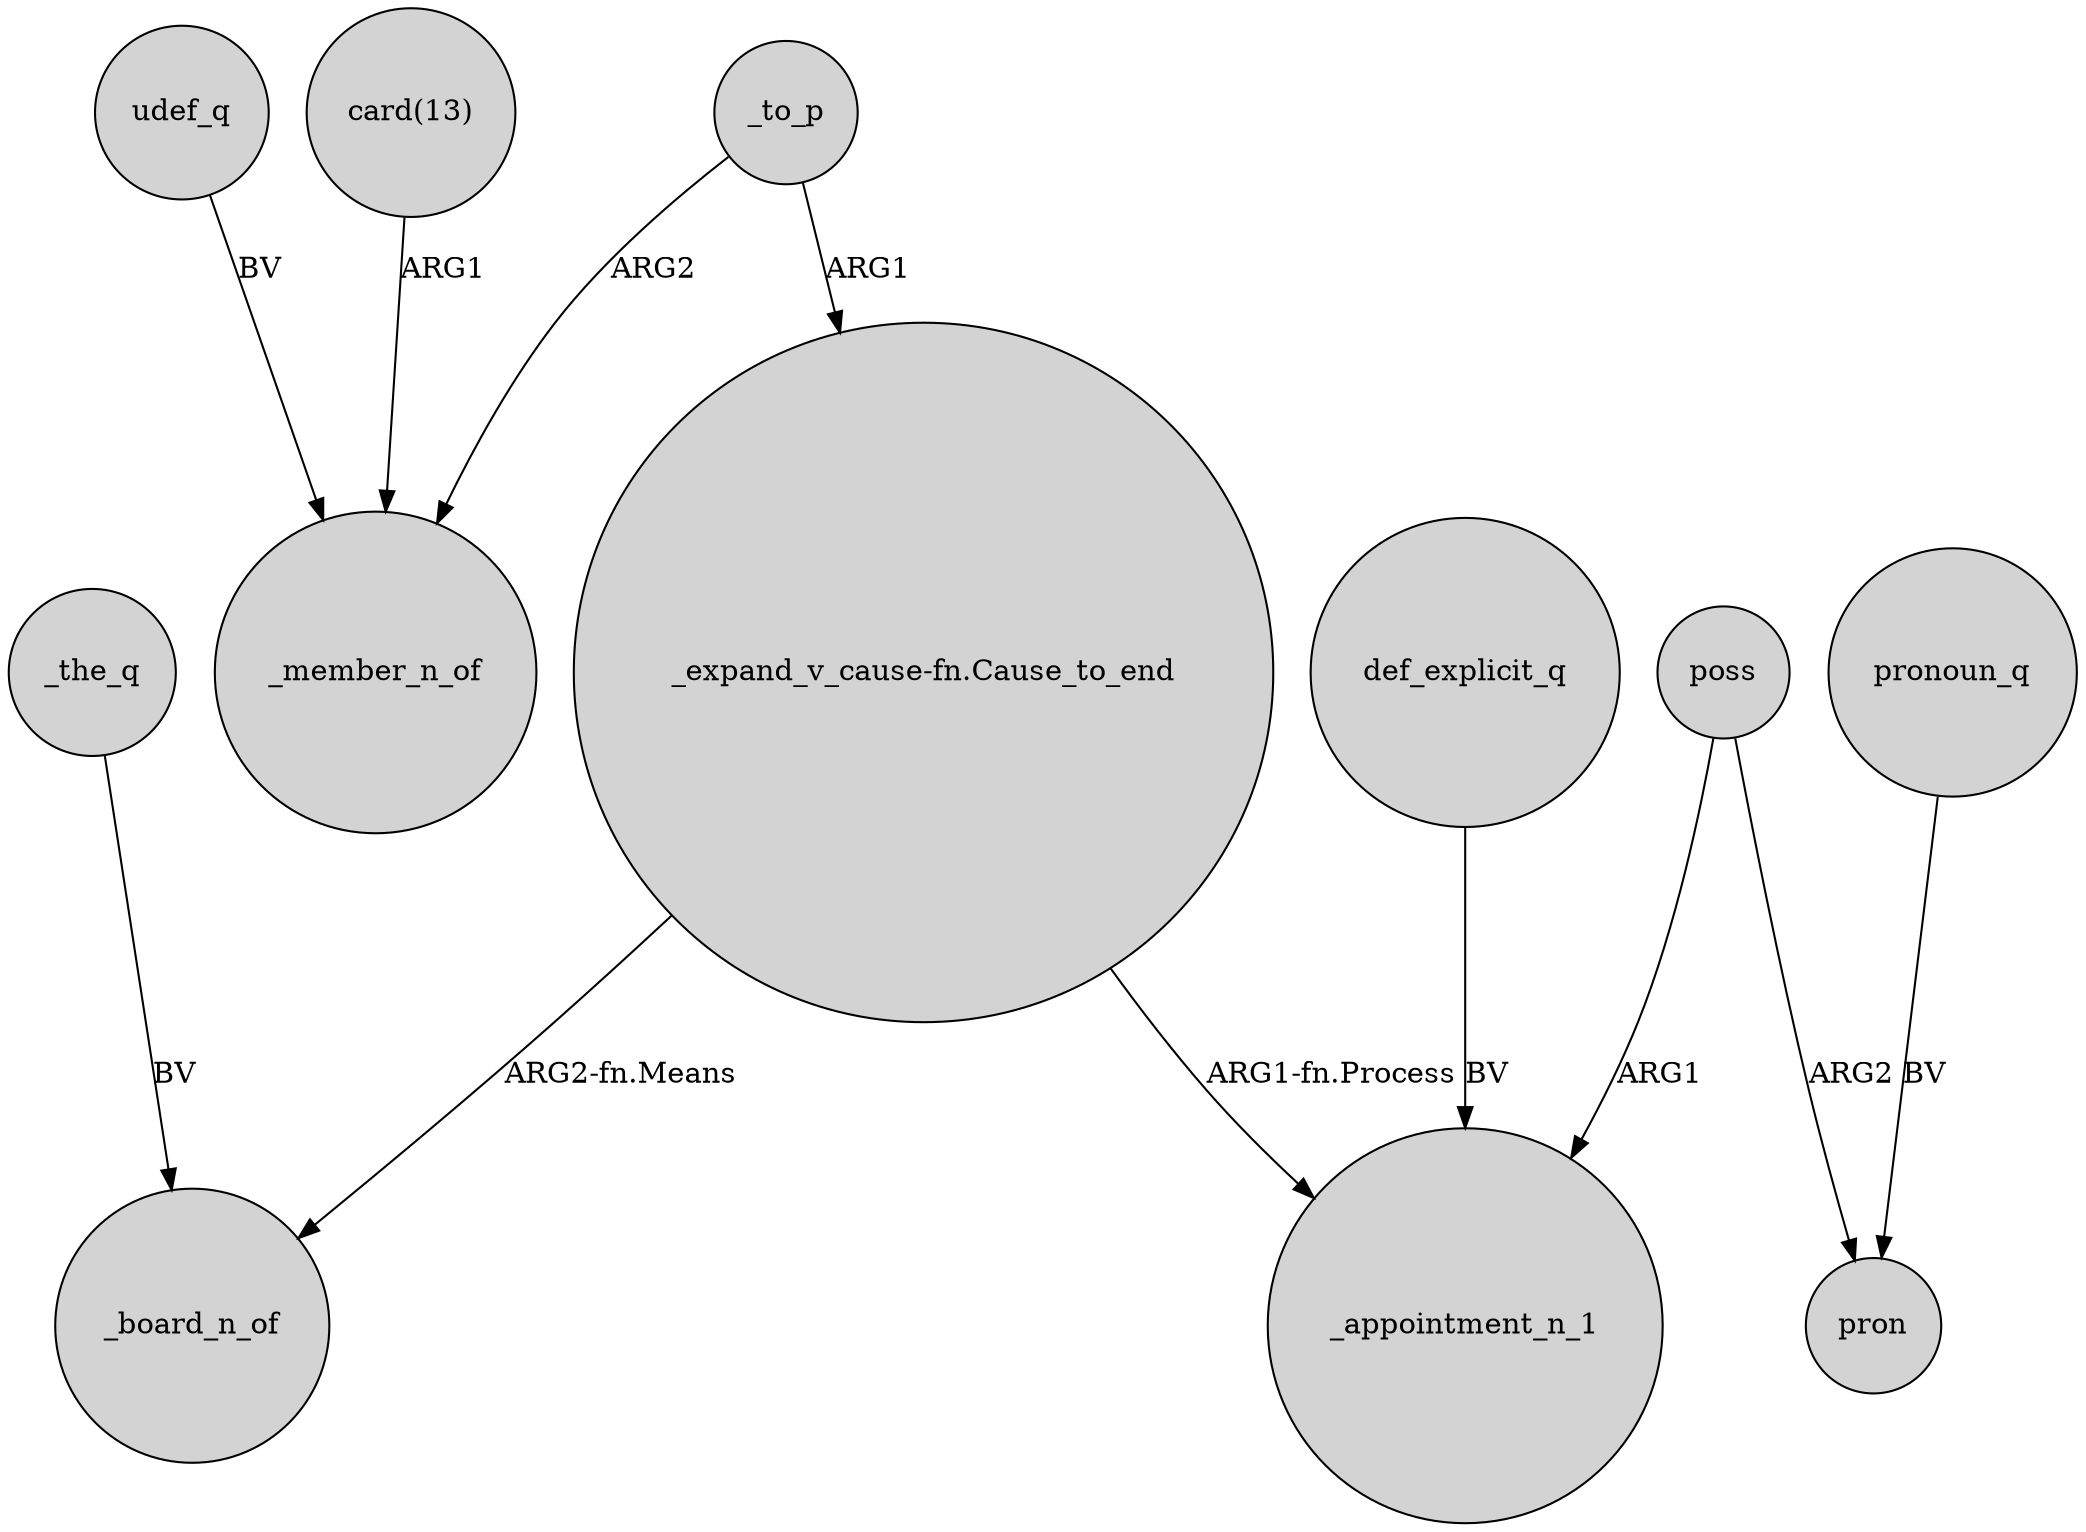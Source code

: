 digraph {
	node [shape=circle style=filled]
	"card(13)" -> _member_n_of [label=ARG1]
	_to_p -> "_expand_v_cause-fn.Cause_to_end" [label=ARG1]
	def_explicit_q -> _appointment_n_1 [label=BV]
	_to_p -> _member_n_of [label=ARG2]
	_the_q -> _board_n_of [label=BV]
	udef_q -> _member_n_of [label=BV]
	"_expand_v_cause-fn.Cause_to_end" -> _appointment_n_1 [label="ARG1-fn.Process"]
	"_expand_v_cause-fn.Cause_to_end" -> _board_n_of [label="ARG2-fn.Means"]
	poss -> _appointment_n_1 [label=ARG1]
	pronoun_q -> pron [label=BV]
	poss -> pron [label=ARG2]
}
